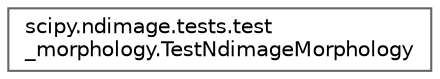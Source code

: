 digraph "Graphical Class Hierarchy"
{
 // LATEX_PDF_SIZE
  bgcolor="transparent";
  edge [fontname=Helvetica,fontsize=10,labelfontname=Helvetica,labelfontsize=10];
  node [fontname=Helvetica,fontsize=10,shape=box,height=0.2,width=0.4];
  rankdir="LR";
  Node0 [id="Node000000",label="scipy.ndimage.tests.test\l_morphology.TestNdimageMorphology",height=0.2,width=0.4,color="grey40", fillcolor="white", style="filled",URL="$d5/d27/classscipy_1_1ndimage_1_1tests_1_1test__morphology_1_1TestNdimageMorphology.html",tooltip=" "];
}
